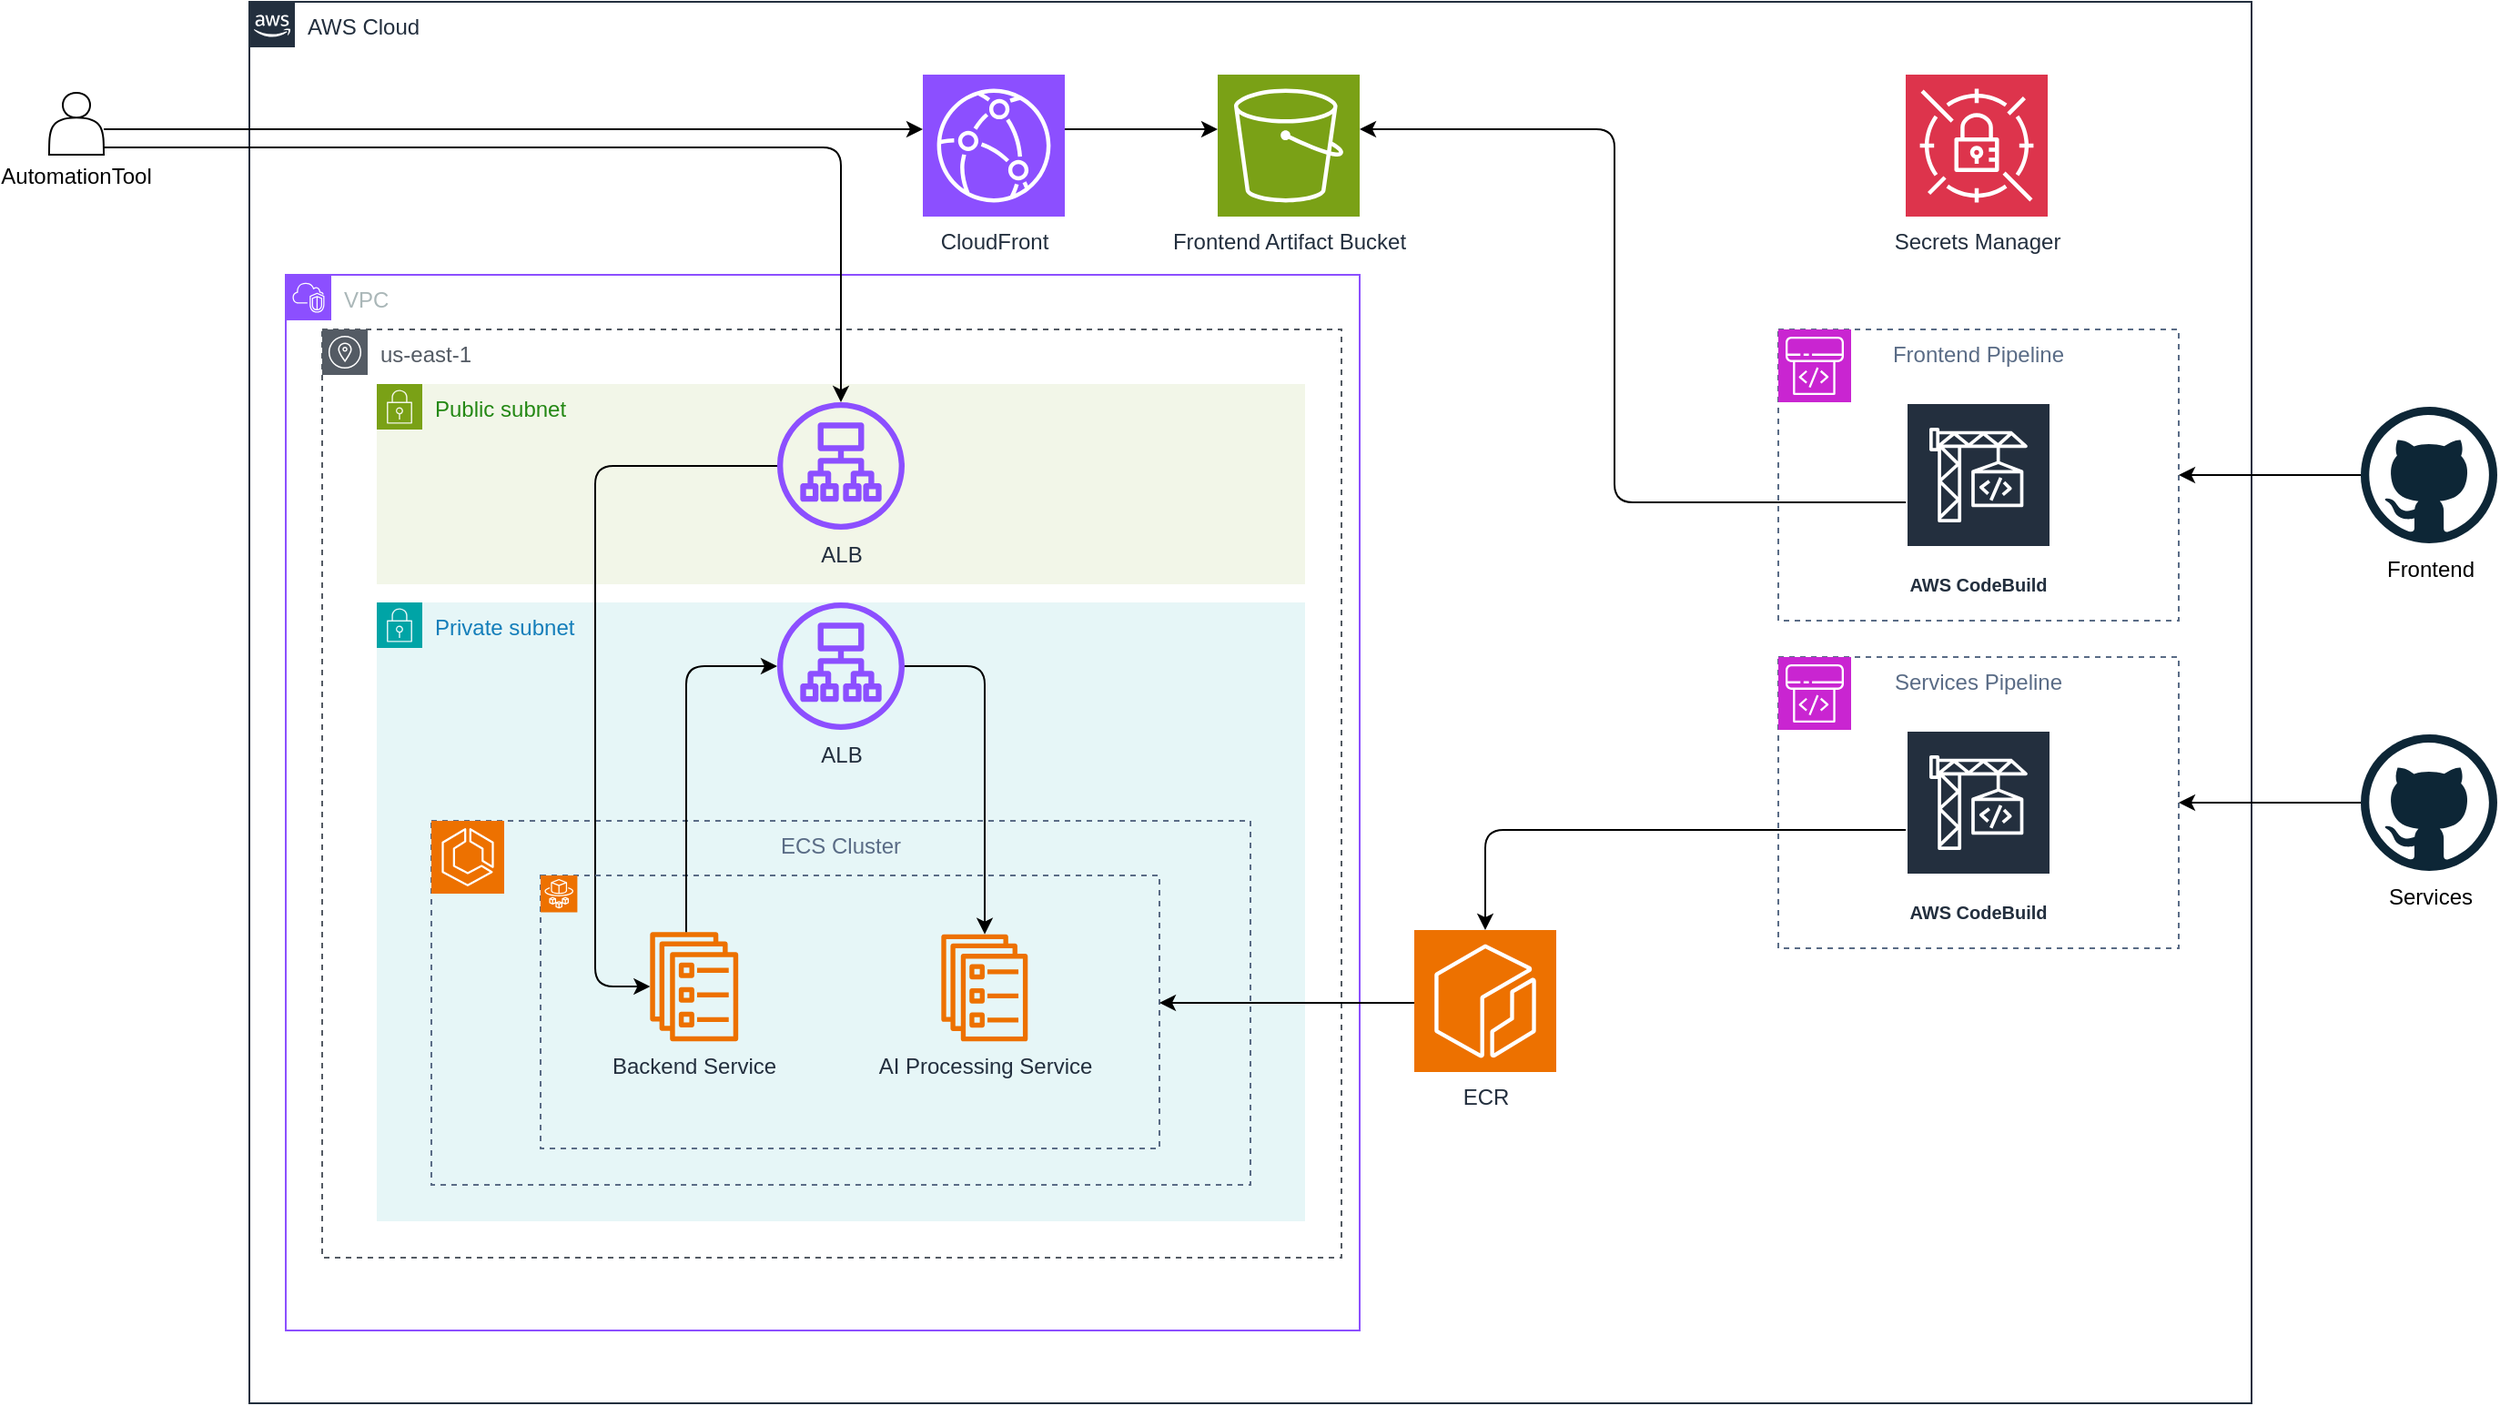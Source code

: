 <mxfile version="26.0.4">
  <diagram name="Page-1" id="esDrvD8zDX5LadtZFTWd">
    <mxGraphModel dx="1393" dy="907" grid="1" gridSize="10" guides="1" tooltips="1" connect="1" arrows="1" fold="1" page="1" pageScale="1" pageWidth="827" pageHeight="1169" math="0" shadow="0">
      <root>
        <mxCell id="0" />
        <mxCell id="1" parent="0" />
        <mxCell id="8W89jN08Mpyzv4pFxzNd-1" value="AWS Cloud" style="points=[[0,0],[0.25,0],[0.5,0],[0.75,0],[1,0],[1,0.25],[1,0.5],[1,0.75],[1,1],[0.75,1],[0.5,1],[0.25,1],[0,1],[0,0.75],[0,0.5],[0,0.25]];outlineConnect=0;gradientColor=none;html=1;whiteSpace=wrap;fontSize=12;fontStyle=0;container=1;pointerEvents=0;collapsible=0;recursiveResize=0;shape=mxgraph.aws4.group;grIcon=mxgraph.aws4.group_aws_cloud_alt;strokeColor=#232F3E;fillColor=none;verticalAlign=top;align=left;spacingLeft=30;fontColor=#232F3E;dashed=0;" vertex="1" parent="1">
          <mxGeometry x="390" y="450" width="1100" height="770" as="geometry" />
        </mxCell>
        <mxCell id="8W89jN08Mpyzv4pFxzNd-59" value="Frontend Pipeline" style="fillColor=none;strokeColor=#5A6C86;dashed=1;verticalAlign=top;fontStyle=0;fontColor=#5A6C86;whiteSpace=wrap;html=1;" vertex="1" parent="8W89jN08Mpyzv4pFxzNd-1">
          <mxGeometry x="840" y="180" width="220" height="160" as="geometry" />
        </mxCell>
        <mxCell id="8W89jN08Mpyzv4pFxzNd-18" value="us-east-1" style="sketch=0;outlineConnect=0;gradientColor=none;html=1;whiteSpace=wrap;fontSize=12;fontStyle=0;shape=mxgraph.aws4.group;grIcon=mxgraph.aws4.group_availability_zone;strokeColor=#545B64;fillColor=none;verticalAlign=top;align=left;spacingLeft=30;fontColor=#545B64;dashed=1;" vertex="1" parent="8W89jN08Mpyzv4pFxzNd-1">
          <mxGeometry x="40" y="180" width="560" height="510" as="geometry" />
        </mxCell>
        <mxCell id="8W89jN08Mpyzv4pFxzNd-39" value="Public subnet" style="points=[[0,0],[0.25,0],[0.5,0],[0.75,0],[1,0],[1,0.25],[1,0.5],[1,0.75],[1,1],[0.75,1],[0.5,1],[0.25,1],[0,1],[0,0.75],[0,0.5],[0,0.25]];outlineConnect=0;gradientColor=none;html=1;whiteSpace=wrap;fontSize=12;fontStyle=0;container=1;pointerEvents=0;collapsible=0;recursiveResize=0;shape=mxgraph.aws4.group;grIcon=mxgraph.aws4.group_security_group;grStroke=0;strokeColor=#7AA116;fillColor=#F2F6E8;verticalAlign=top;align=left;spacingLeft=30;fontColor=#248814;dashed=0;" vertex="1" parent="8W89jN08Mpyzv4pFxzNd-1">
          <mxGeometry x="70" y="210" width="510" height="110" as="geometry" />
        </mxCell>
        <mxCell id="8W89jN08Mpyzv4pFxzNd-9" value="Private subnet" style="points=[[0,0],[0.25,0],[0.5,0],[0.75,0],[1,0],[1,0.25],[1,0.5],[1,0.75],[1,1],[0.75,1],[0.5,1],[0.25,1],[0,1],[0,0.75],[0,0.5],[0,0.25]];outlineConnect=0;gradientColor=none;html=1;whiteSpace=wrap;fontSize=12;fontStyle=0;container=0;pointerEvents=0;collapsible=0;recursiveResize=0;shape=mxgraph.aws4.group;grIcon=mxgraph.aws4.group_security_group;grStroke=0;strokeColor=#00A4A6;fillColor=#E6F6F7;verticalAlign=top;align=left;spacingLeft=30;fontColor=#147EBA;dashed=0;" vertex="1" parent="8W89jN08Mpyzv4pFxzNd-1">
          <mxGeometry x="70" y="330" width="510" height="340" as="geometry" />
        </mxCell>
        <mxCell id="8W89jN08Mpyzv4pFxzNd-2" value="VPC" style="points=[[0,0],[0.25,0],[0.5,0],[0.75,0],[1,0],[1,0.25],[1,0.5],[1,0.75],[1,1],[0.75,1],[0.5,1],[0.25,1],[0,1],[0,0.75],[0,0.5],[0,0.25]];outlineConnect=0;gradientColor=none;html=1;whiteSpace=wrap;fontSize=12;fontStyle=0;container=0;pointerEvents=0;collapsible=0;recursiveResize=0;shape=mxgraph.aws4.group;grIcon=mxgraph.aws4.group_vpc2;strokeColor=#8C4FFF;fillColor=none;verticalAlign=top;align=left;spacingLeft=30;fontColor=#AAB7B8;dashed=0;" vertex="1" parent="8W89jN08Mpyzv4pFxzNd-1">
          <mxGeometry x="20" y="150" width="590" height="580" as="geometry" />
        </mxCell>
        <mxCell id="8W89jN08Mpyzv4pFxzNd-3" value="Frontend Artifact Bucket" style="sketch=0;points=[[0,0,0],[0.25,0,0],[0.5,0,0],[0.75,0,0],[1,0,0],[0,1,0],[0.25,1,0],[0.5,1,0],[0.75,1,0],[1,1,0],[0,0.25,0],[0,0.5,0],[0,0.75,0],[1,0.25,0],[1,0.5,0],[1,0.75,0]];outlineConnect=0;fontColor=#232F3E;fillColor=#7AA116;strokeColor=#ffffff;dashed=0;verticalLabelPosition=bottom;verticalAlign=top;align=center;html=1;fontSize=12;fontStyle=0;aspect=fixed;shape=mxgraph.aws4.resourceIcon;resIcon=mxgraph.aws4.s3;" vertex="1" parent="8W89jN08Mpyzv4pFxzNd-1">
          <mxGeometry x="532" y="40" width="78" height="78" as="geometry" />
        </mxCell>
        <mxCell id="8W89jN08Mpyzv4pFxzNd-53" style="edgeStyle=orthogonalEdgeStyle;rounded=0;orthogonalLoop=1;jettySize=auto;html=1;" edge="1" parent="8W89jN08Mpyzv4pFxzNd-1">
          <mxGeometry relative="1" as="geometry">
            <mxPoint x="448" y="70" as="sourcePoint" />
            <mxPoint x="532" y="70" as="targetPoint" />
          </mxGeometry>
        </mxCell>
        <mxCell id="8W89jN08Mpyzv4pFxzNd-4" value="CloudFront" style="sketch=0;points=[[0,0,0],[0.25,0,0],[0.5,0,0],[0.75,0,0],[1,0,0],[0,1,0],[0.25,1,0],[0.5,1,0],[0.75,1,0],[1,1,0],[0,0.25,0],[0,0.5,0],[0,0.75,0],[1,0.25,0],[1,0.5,0],[1,0.75,0]];outlineConnect=0;fontColor=#232F3E;fillColor=#8C4FFF;strokeColor=#ffffff;dashed=0;verticalLabelPosition=bottom;verticalAlign=top;align=center;html=1;fontSize=12;fontStyle=0;aspect=fixed;shape=mxgraph.aws4.resourceIcon;resIcon=mxgraph.aws4.cloudfront;" vertex="1" parent="8W89jN08Mpyzv4pFxzNd-1">
          <mxGeometry x="370" y="40" width="78" height="78" as="geometry" />
        </mxCell>
        <mxCell id="8W89jN08Mpyzv4pFxzNd-42" value="Secrets Manager" style="sketch=0;points=[[0,0,0],[0.25,0,0],[0.5,0,0],[0.75,0,0],[1,0,0],[0,1,0],[0.25,1,0],[0.5,1,0],[0.75,1,0],[1,1,0],[0,0.25,0],[0,0.5,0],[0,0.75,0],[1,0.25,0],[1,0.5,0],[1,0.75,0]];outlineConnect=0;fontColor=#232F3E;fillColor=#DD344C;strokeColor=#ffffff;dashed=0;verticalLabelPosition=bottom;verticalAlign=top;align=center;html=1;fontSize=12;fontStyle=0;aspect=fixed;shape=mxgraph.aws4.resourceIcon;resIcon=mxgraph.aws4.secrets_manager;" vertex="1" parent="8W89jN08Mpyzv4pFxzNd-1">
          <mxGeometry x="910" y="40" width="78" height="78" as="geometry" />
        </mxCell>
        <mxCell id="8W89jN08Mpyzv4pFxzNd-13" value="ECS Cluster" style="fillColor=none;strokeColor=#5A6C86;dashed=1;verticalAlign=top;fontStyle=0;fontColor=#5A6C86;whiteSpace=wrap;html=1;" vertex="1" parent="8W89jN08Mpyzv4pFxzNd-1">
          <mxGeometry x="100" y="450" width="450" height="200" as="geometry" />
        </mxCell>
        <mxCell id="8W89jN08Mpyzv4pFxzNd-14" value="" style="sketch=0;points=[[0,0,0],[0.25,0,0],[0.5,0,0],[0.75,0,0],[1,0,0],[0,1,0],[0.25,1,0],[0.5,1,0],[0.75,1,0],[1,1,0],[0,0.25,0],[0,0.5,0],[0,0.75,0],[1,0.25,0],[1,0.5,0],[1,0.75,0]];outlineConnect=0;fontColor=#232F3E;fillColor=#ED7100;strokeColor=#ffffff;dashed=0;verticalLabelPosition=bottom;verticalAlign=top;align=center;html=1;fontSize=12;fontStyle=0;aspect=fixed;shape=mxgraph.aws4.resourceIcon;resIcon=mxgraph.aws4.ecs;" vertex="1" parent="8W89jN08Mpyzv4pFxzNd-1">
          <mxGeometry x="100" y="450" width="40" height="40" as="geometry" />
        </mxCell>
        <mxCell id="8W89jN08Mpyzv4pFxzNd-54" style="edgeStyle=orthogonalEdgeStyle;rounded=1;orthogonalLoop=1;jettySize=auto;html=1;curved=0;" edge="1" parent="8W89jN08Mpyzv4pFxzNd-1" source="8W89jN08Mpyzv4pFxzNd-41" target="8W89jN08Mpyzv4pFxzNd-15">
          <mxGeometry relative="1" as="geometry">
            <Array as="points">
              <mxPoint x="190" y="255" />
              <mxPoint x="190" y="541" />
            </Array>
          </mxGeometry>
        </mxCell>
        <mxCell id="8W89jN08Mpyzv4pFxzNd-41" value="ALB" style="sketch=0;outlineConnect=0;fontColor=#232F3E;gradientColor=none;fillColor=#8C4FFF;strokeColor=none;dashed=0;verticalLabelPosition=bottom;verticalAlign=top;align=center;html=1;fontSize=12;fontStyle=0;aspect=fixed;pointerEvents=1;shape=mxgraph.aws4.application_load_balancer;" vertex="1" parent="8W89jN08Mpyzv4pFxzNd-1">
          <mxGeometry x="290" y="220" width="70" height="70" as="geometry" />
        </mxCell>
        <mxCell id="8W89jN08Mpyzv4pFxzNd-56" style="edgeStyle=orthogonalEdgeStyle;rounded=1;orthogonalLoop=1;jettySize=auto;html=1;curved=0;" edge="1" parent="8W89jN08Mpyzv4pFxzNd-1" source="8W89jN08Mpyzv4pFxzNd-47" target="8W89jN08Mpyzv4pFxzNd-33">
          <mxGeometry relative="1" as="geometry">
            <Array as="points">
              <mxPoint x="404" y="365" />
            </Array>
          </mxGeometry>
        </mxCell>
        <mxCell id="8W89jN08Mpyzv4pFxzNd-47" value="ALB" style="sketch=0;outlineConnect=0;fontColor=#232F3E;gradientColor=none;fillColor=#8C4FFF;strokeColor=none;dashed=0;verticalLabelPosition=bottom;verticalAlign=top;align=center;html=1;fontSize=12;fontStyle=0;aspect=fixed;pointerEvents=1;shape=mxgraph.aws4.application_load_balancer;" vertex="1" parent="8W89jN08Mpyzv4pFxzNd-1">
          <mxGeometry x="290" y="330" width="70" height="70" as="geometry" />
        </mxCell>
        <mxCell id="8W89jN08Mpyzv4pFxzNd-34" value="" style="group" vertex="1" connectable="0" parent="8W89jN08Mpyzv4pFxzNd-1">
          <mxGeometry x="160" y="480" width="340" height="150" as="geometry" />
        </mxCell>
        <mxCell id="8W89jN08Mpyzv4pFxzNd-21" value="" style="fillColor=none;strokeColor=#5A6C86;dashed=1;verticalAlign=top;fontStyle=0;fontColor=#5A6C86;whiteSpace=wrap;html=1;" vertex="1" parent="8W89jN08Mpyzv4pFxzNd-34">
          <mxGeometry width="340" height="150" as="geometry" />
        </mxCell>
        <mxCell id="8W89jN08Mpyzv4pFxzNd-19" value="" style="sketch=0;points=[[0,0,0],[0.25,0,0],[0.5,0,0],[0.75,0,0],[1,0,0],[0,1,0],[0.25,1,0],[0.5,1,0],[0.75,1,0],[1,1,0],[0,0.25,0],[0,0.5,0],[0,0.75,0],[1,0.25,0],[1,0.5,0],[1,0.75,0]];outlineConnect=0;fontColor=#232F3E;fillColor=#ED7100;strokeColor=#ffffff;dashed=0;verticalLabelPosition=bottom;verticalAlign=top;align=center;html=1;fontSize=12;fontStyle=0;aspect=fixed;shape=mxgraph.aws4.resourceIcon;resIcon=mxgraph.aws4.fargate;" vertex="1" parent="8W89jN08Mpyzv4pFxzNd-34">
          <mxGeometry width="20.204" height="20.204" as="geometry" />
        </mxCell>
        <mxCell id="8W89jN08Mpyzv4pFxzNd-15" value="Backend Service" style="sketch=0;outlineConnect=0;fontColor=#232F3E;gradientColor=none;fillColor=#ED7100;strokeColor=none;dashed=0;verticalLabelPosition=bottom;verticalAlign=top;align=center;html=1;fontSize=12;fontStyle=0;aspect=fixed;pointerEvents=1;shape=mxgraph.aws4.ecs_service;" vertex="1" parent="8W89jN08Mpyzv4pFxzNd-34">
          <mxGeometry x="60" y="31.16" width="48.75" height="60" as="geometry" />
        </mxCell>
        <mxCell id="8W89jN08Mpyzv4pFxzNd-33" value="AI Processing Service" style="sketch=0;outlineConnect=0;fontColor=#232F3E;gradientColor=none;fillColor=#ED7100;strokeColor=none;dashed=0;verticalLabelPosition=bottom;verticalAlign=top;align=center;html=1;fontSize=12;fontStyle=0;aspect=fixed;pointerEvents=1;shape=mxgraph.aws4.ecs_service;" vertex="1" parent="8W89jN08Mpyzv4pFxzNd-34">
          <mxGeometry x="220" y="32.32" width="47.81" height="58.84" as="geometry" />
        </mxCell>
        <mxCell id="8W89jN08Mpyzv4pFxzNd-55" style="edgeStyle=orthogonalEdgeStyle;rounded=1;orthogonalLoop=1;jettySize=auto;html=1;curved=0;" edge="1" parent="8W89jN08Mpyzv4pFxzNd-1" source="8W89jN08Mpyzv4pFxzNd-15" target="8W89jN08Mpyzv4pFxzNd-47">
          <mxGeometry relative="1" as="geometry">
            <Array as="points">
              <mxPoint x="240" y="365" />
            </Array>
          </mxGeometry>
        </mxCell>
        <mxCell id="8W89jN08Mpyzv4pFxzNd-57" value="" style="sketch=0;points=[[0,0,0],[0.25,0,0],[0.5,0,0],[0.75,0,0],[1,0,0],[0,1,0],[0.25,1,0],[0.5,1,0],[0.75,1,0],[1,1,0],[0,0.25,0],[0,0.5,0],[0,0.75,0],[1,0.25,0],[1,0.5,0],[1,0.75,0]];outlineConnect=0;fontColor=#232F3E;fillColor=#C925D1;strokeColor=#ffffff;dashed=0;verticalLabelPosition=bottom;verticalAlign=top;align=center;html=1;fontSize=12;fontStyle=0;aspect=fixed;shape=mxgraph.aws4.resourceIcon;resIcon=mxgraph.aws4.codepipeline;" vertex="1" parent="8W89jN08Mpyzv4pFxzNd-1">
          <mxGeometry x="840" y="180" width="40" height="40" as="geometry" />
        </mxCell>
        <mxCell id="8W89jN08Mpyzv4pFxzNd-60" value="Services Pipeline" style="fillColor=none;strokeColor=#5A6C86;dashed=1;verticalAlign=top;fontStyle=0;fontColor=#5A6C86;whiteSpace=wrap;html=1;" vertex="1" parent="8W89jN08Mpyzv4pFxzNd-1">
          <mxGeometry x="840" y="360" width="220" height="160" as="geometry" />
        </mxCell>
        <mxCell id="8W89jN08Mpyzv4pFxzNd-61" value="" style="sketch=0;points=[[0,0,0],[0.25,0,0],[0.5,0,0],[0.75,0,0],[1,0,0],[0,1,0],[0.25,1,0],[0.5,1,0],[0.75,1,0],[1,1,0],[0,0.25,0],[0,0.5,0],[0,0.75,0],[1,0.25,0],[1,0.5,0],[1,0.75,0]];outlineConnect=0;fontColor=#232F3E;fillColor=#C925D1;strokeColor=#ffffff;dashed=0;verticalLabelPosition=bottom;verticalAlign=top;align=center;html=1;fontSize=12;fontStyle=0;aspect=fixed;shape=mxgraph.aws4.resourceIcon;resIcon=mxgraph.aws4.codepipeline;" vertex="1" parent="8W89jN08Mpyzv4pFxzNd-1">
          <mxGeometry x="840" y="360" width="40" height="40" as="geometry" />
        </mxCell>
        <mxCell id="8W89jN08Mpyzv4pFxzNd-66" style="edgeStyle=orthogonalEdgeStyle;rounded=1;orthogonalLoop=1;jettySize=auto;html=1;curved=0;" edge="1" parent="8W89jN08Mpyzv4pFxzNd-1" source="8W89jN08Mpyzv4pFxzNd-62" target="8W89jN08Mpyzv4pFxzNd-64">
          <mxGeometry relative="1" as="geometry">
            <Array as="points">
              <mxPoint x="679" y="455" />
            </Array>
          </mxGeometry>
        </mxCell>
        <mxCell id="8W89jN08Mpyzv4pFxzNd-62" value="AWS CodeBuild" style="sketch=0;outlineConnect=0;fontColor=#232F3E;gradientColor=none;strokeColor=#ffffff;fillColor=#232F3E;dashed=0;verticalLabelPosition=middle;verticalAlign=bottom;align=center;html=1;whiteSpace=wrap;fontSize=10;fontStyle=1;spacing=3;shape=mxgraph.aws4.productIcon;prIcon=mxgraph.aws4.codebuild;" vertex="1" parent="8W89jN08Mpyzv4pFxzNd-1">
          <mxGeometry x="910" y="400" width="80" height="110" as="geometry" />
        </mxCell>
        <mxCell id="8W89jN08Mpyzv4pFxzNd-65" style="edgeStyle=orthogonalEdgeStyle;rounded=1;orthogonalLoop=1;jettySize=auto;html=1;curved=0;" edge="1" parent="8W89jN08Mpyzv4pFxzNd-1" source="8W89jN08Mpyzv4pFxzNd-63" target="8W89jN08Mpyzv4pFxzNd-3">
          <mxGeometry relative="1" as="geometry">
            <Array as="points">
              <mxPoint x="750" y="275" />
              <mxPoint x="750" y="70" />
            </Array>
          </mxGeometry>
        </mxCell>
        <mxCell id="8W89jN08Mpyzv4pFxzNd-63" value="AWS CodeBuild" style="sketch=0;outlineConnect=0;fontColor=#232F3E;gradientColor=none;strokeColor=#ffffff;fillColor=#232F3E;dashed=0;verticalLabelPosition=middle;verticalAlign=bottom;align=center;html=1;whiteSpace=wrap;fontSize=10;fontStyle=1;spacing=3;shape=mxgraph.aws4.productIcon;prIcon=mxgraph.aws4.codebuild;" vertex="1" parent="8W89jN08Mpyzv4pFxzNd-1">
          <mxGeometry x="910" y="220" width="80" height="110" as="geometry" />
        </mxCell>
        <mxCell id="8W89jN08Mpyzv4pFxzNd-64" value="ECR" style="sketch=0;points=[[0,0,0],[0.25,0,0],[0.5,0,0],[0.75,0,0],[1,0,0],[0,1,0],[0.25,1,0],[0.5,1,0],[0.75,1,0],[1,1,0],[0,0.25,0],[0,0.5,0],[0,0.75,0],[1,0.25,0],[1,0.5,0],[1,0.75,0]];outlineConnect=0;fontColor=#232F3E;fillColor=#ED7100;strokeColor=#ffffff;dashed=0;verticalLabelPosition=bottom;verticalAlign=top;align=center;html=1;fontSize=12;fontStyle=0;aspect=fixed;shape=mxgraph.aws4.resourceIcon;resIcon=mxgraph.aws4.ecr;" vertex="1" parent="8W89jN08Mpyzv4pFxzNd-1">
          <mxGeometry x="640" y="510" width="78" height="78" as="geometry" />
        </mxCell>
        <mxCell id="8W89jN08Mpyzv4pFxzNd-72" style="edgeStyle=orthogonalEdgeStyle;rounded=1;orthogonalLoop=1;jettySize=auto;html=1;curved=0;" edge="1" parent="8W89jN08Mpyzv4pFxzNd-1" source="8W89jN08Mpyzv4pFxzNd-64" target="8W89jN08Mpyzv4pFxzNd-21">
          <mxGeometry relative="1" as="geometry">
            <Array as="points">
              <mxPoint x="600" y="550" />
              <mxPoint x="600" y="550" />
            </Array>
          </mxGeometry>
        </mxCell>
        <mxCell id="8W89jN08Mpyzv4pFxzNd-50" style="edgeStyle=orthogonalEdgeStyle;rounded=0;orthogonalLoop=1;jettySize=auto;html=1;" edge="1" parent="1" source="8W89jN08Mpyzv4pFxzNd-49" target="8W89jN08Mpyzv4pFxzNd-4">
          <mxGeometry relative="1" as="geometry">
            <Array as="points">
              <mxPoint x="430" y="520" />
              <mxPoint x="430" y="520" />
            </Array>
          </mxGeometry>
        </mxCell>
        <mxCell id="8W89jN08Mpyzv4pFxzNd-51" style="edgeStyle=orthogonalEdgeStyle;rounded=1;orthogonalLoop=1;jettySize=auto;html=1;curved=0;" edge="1" parent="1" source="8W89jN08Mpyzv4pFxzNd-49" target="8W89jN08Mpyzv4pFxzNd-41">
          <mxGeometry relative="1" as="geometry">
            <Array as="points">
              <mxPoint x="715" y="530" />
            </Array>
          </mxGeometry>
        </mxCell>
        <mxCell id="8W89jN08Mpyzv4pFxzNd-49" value="&lt;div&gt;&lt;br&gt;&lt;/div&gt;&lt;div&gt;&lt;br&gt;&lt;/div&gt;&lt;div&gt;&lt;br&gt;&lt;/div&gt;&lt;div&gt;&lt;br&gt;&lt;/div&gt;AutomationTool" style="shape=actor;whiteSpace=wrap;html=1;" vertex="1" parent="1">
          <mxGeometry x="280" y="500" width="30" height="34" as="geometry" />
        </mxCell>
        <mxCell id="8W89jN08Mpyzv4pFxzNd-69" style="edgeStyle=orthogonalEdgeStyle;rounded=0;orthogonalLoop=1;jettySize=auto;html=1;" edge="1" parent="1" source="8W89jN08Mpyzv4pFxzNd-67" target="8W89jN08Mpyzv4pFxzNd-59">
          <mxGeometry relative="1" as="geometry" />
        </mxCell>
        <mxCell id="8W89jN08Mpyzv4pFxzNd-67" value="Frontend" style="dashed=0;outlineConnect=0;html=1;align=center;labelPosition=center;verticalLabelPosition=bottom;verticalAlign=top;shape=mxgraph.weblogos.github" vertex="1" parent="1">
          <mxGeometry x="1550" y="672.5" width="75" height="75" as="geometry" />
        </mxCell>
        <mxCell id="8W89jN08Mpyzv4pFxzNd-70" style="edgeStyle=orthogonalEdgeStyle;rounded=0;orthogonalLoop=1;jettySize=auto;html=1;" edge="1" parent="1" source="8W89jN08Mpyzv4pFxzNd-68" target="8W89jN08Mpyzv4pFxzNd-60">
          <mxGeometry relative="1" as="geometry" />
        </mxCell>
        <mxCell id="8W89jN08Mpyzv4pFxzNd-68" value="Services" style="dashed=0;outlineConnect=0;html=1;align=center;labelPosition=center;verticalLabelPosition=bottom;verticalAlign=top;shape=mxgraph.weblogos.github" vertex="1" parent="1">
          <mxGeometry x="1550" y="852.5" width="75" height="75" as="geometry" />
        </mxCell>
      </root>
    </mxGraphModel>
  </diagram>
</mxfile>
